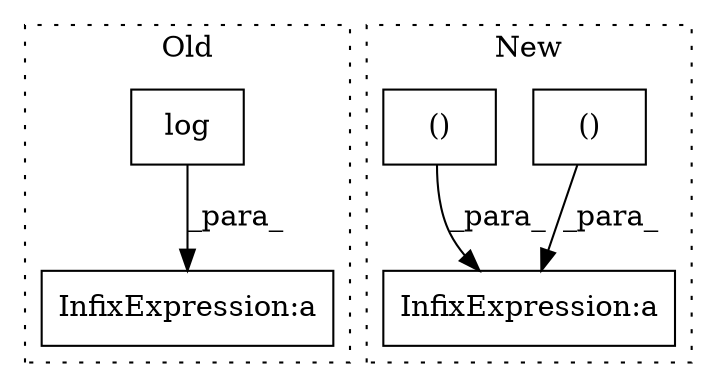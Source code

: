 digraph G {
subgraph cluster0 {
1 [label="log" a="32" s="5203,5215" l="4,1" shape="box"];
5 [label="InfixExpression:a" a="27" s="5193" l="3" shape="box"];
label = "Old";
style="dotted";
}
subgraph cluster1 {
2 [label="()" a="106" s="5070" l="29" shape="box"];
3 [label="InfixExpression:a" a="27" s="5317" l="3" shape="box"];
4 [label="()" a="106" s="5252" l="27" shape="box"];
label = "New";
style="dotted";
}
1 -> 5 [label="_para_"];
2 -> 3 [label="_para_"];
4 -> 3 [label="_para_"];
}